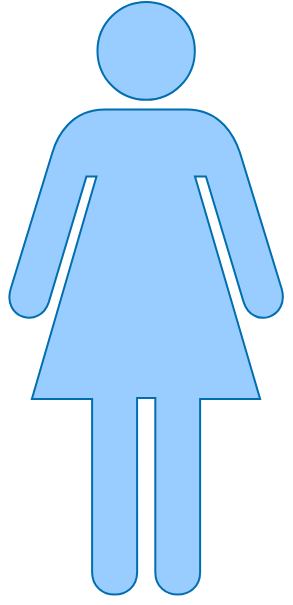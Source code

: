 <mxfile>
    <diagram id="_hloLqivhugqcHRtUsSw" name="Page-1">
        <mxGraphModel dx="218" dy="508" grid="1" gridSize="10" guides="1" tooltips="1" connect="1" arrows="1" fold="1" page="1" pageScale="1" pageWidth="850" pageHeight="1100" math="0" shadow="0">
            <root>
                <mxCell id="0"/>
                <mxCell id="1" parent="0"/>
                <mxCell id="4" value="" style="shape=mxgraph.signs.people.woman_1;html=1;pointerEvents=1;strokeColor=#006EAF;verticalLabelPosition=bottom;verticalAlign=top;align=center;sketch=0;aspect=fixed;fontColor=#ffffff;fillColor=#99CCFF;" parent="1" vertex="1">
                    <mxGeometry x="10" y="10" width="144" height="300" as="geometry"/>
                </mxCell>
            </root>
        </mxGraphModel>
    </diagram>
</mxfile>